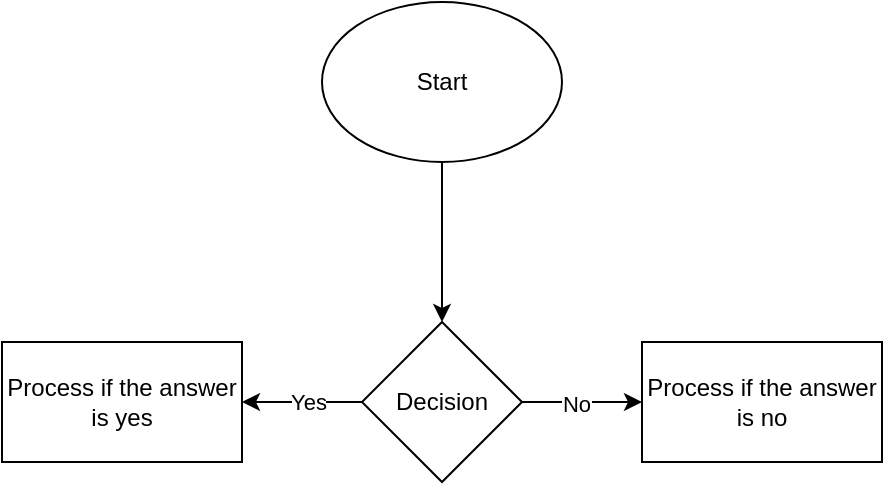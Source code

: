 <mxfile version="24.0.1" type="github">
  <diagram name="Page-1" id="-nDATtZStiNHtRLApp9_">
    <mxGraphModel dx="880" dy="460" grid="1" gridSize="10" guides="1" tooltips="1" connect="1" arrows="1" fold="1" page="1" pageScale="1" pageWidth="827" pageHeight="1169" math="0" shadow="0">
      <root>
        <mxCell id="0" />
        <mxCell id="1" parent="0" />
        <mxCell id="364Qgo00kIbYnpaA15bU-3" value="" style="edgeStyle=orthogonalEdgeStyle;rounded=0;orthogonalLoop=1;jettySize=auto;html=1;" edge="1" parent="1" source="364Qgo00kIbYnpaA15bU-1" target="364Qgo00kIbYnpaA15bU-2">
          <mxGeometry relative="1" as="geometry" />
        </mxCell>
        <mxCell id="364Qgo00kIbYnpaA15bU-1" value="Start" style="ellipse;whiteSpace=wrap;html=1;" vertex="1" parent="1">
          <mxGeometry x="350" y="200" width="120" height="80" as="geometry" />
        </mxCell>
        <mxCell id="364Qgo00kIbYnpaA15bU-5" value="" style="edgeStyle=orthogonalEdgeStyle;rounded=0;orthogonalLoop=1;jettySize=auto;html=1;" edge="1" parent="1" source="364Qgo00kIbYnpaA15bU-2" target="364Qgo00kIbYnpaA15bU-4">
          <mxGeometry relative="1" as="geometry">
            <Array as="points">
              <mxPoint x="480" y="400" />
              <mxPoint x="480" y="400" />
            </Array>
          </mxGeometry>
        </mxCell>
        <mxCell id="364Qgo00kIbYnpaA15bU-10" value="No" style="edgeLabel;html=1;align=center;verticalAlign=middle;resizable=0;points=[];" vertex="1" connectable="0" parent="364Qgo00kIbYnpaA15bU-5">
          <mxGeometry x="-0.1" y="-1" relative="1" as="geometry">
            <mxPoint as="offset" />
          </mxGeometry>
        </mxCell>
        <mxCell id="364Qgo00kIbYnpaA15bU-7" value="" style="edgeStyle=orthogonalEdgeStyle;rounded=0;orthogonalLoop=1;jettySize=auto;html=1;" edge="1" parent="1" source="364Qgo00kIbYnpaA15bU-2" target="364Qgo00kIbYnpaA15bU-6">
          <mxGeometry relative="1" as="geometry" />
        </mxCell>
        <mxCell id="364Qgo00kIbYnpaA15bU-11" value="Yes" style="edgeLabel;html=1;align=center;verticalAlign=middle;resizable=0;points=[];" vertex="1" connectable="0" parent="364Qgo00kIbYnpaA15bU-7">
          <mxGeometry x="-0.1" relative="1" as="geometry">
            <mxPoint as="offset" />
          </mxGeometry>
        </mxCell>
        <mxCell id="364Qgo00kIbYnpaA15bU-2" value="Decision" style="rhombus;whiteSpace=wrap;html=1;" vertex="1" parent="1">
          <mxGeometry x="370" y="360" width="80" height="80" as="geometry" />
        </mxCell>
        <mxCell id="364Qgo00kIbYnpaA15bU-4" value="Process if the answer is no" style="whiteSpace=wrap;html=1;" vertex="1" parent="1">
          <mxGeometry x="510" y="370" width="120" height="60" as="geometry" />
        </mxCell>
        <mxCell id="364Qgo00kIbYnpaA15bU-6" value="Process if the answer is yes" style="whiteSpace=wrap;html=1;" vertex="1" parent="1">
          <mxGeometry x="190" y="370" width="120" height="60" as="geometry" />
        </mxCell>
      </root>
    </mxGraphModel>
  </diagram>
</mxfile>
